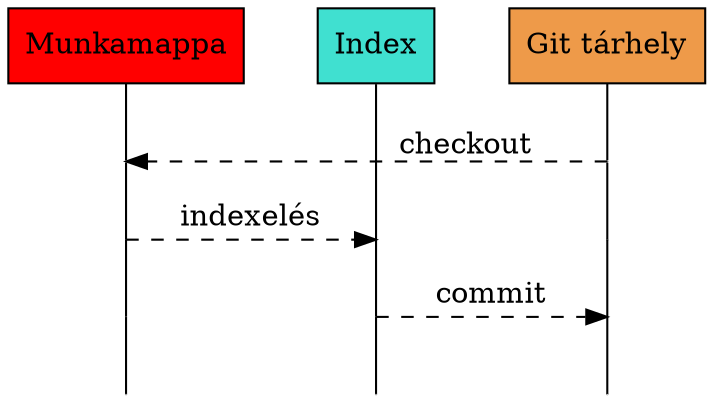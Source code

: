 digraph git {
    graph[dpi=300]
    rankdir="TD"
    splines=false
    directory [label="Munkamappa", shape="rect", style="filled", fillcolor="red"]
    stage [label="Index", shape="rect", style="filled", fillcolor="turquoise"]
    git [label="Git tárhely", shape="rect", style="filled", fillcolor="tan2"]

    dir1 [label="", shape=point, width=0.001, height=0.001]
    dir2 [label="", shape=point, width=0.001, height=0.001]
    dir3 [label="", shape=point, width=0.001, height=0.001]
    dir4 [label="", shape=point, width=0.001, height=0.001]
    stage2 [label="", shape=point, width=0.001, height=0.001]
    stage3 [label="", shape=point, width=0.001, height=0.001]
    stage4 [label="", shape=point, width=0.001, height=0.001]
    git1 [label="", shape=point, width=0.001, height=0.001]
    git2 [label="", shape=point, width=0.001, height=0.001]
    git3 [label="", shape=point, width=0.001, height=0.001]
    git4 [label="", shape=point, width=0.001, height=0.001]

    {rank="same"; directory; stage; git}
    {rank="same"; dir1; git1}
    {rank="same"; dir2; stage2; git2}
    {rank="same"; dir3; stage3; git3}

    directory -> stage [style="invis"]
    stage -> git [style="invis"]

    directory -> dir1 [dir=none]
    dir1 -> dir2 [dir=none]
    dir2 -> dir3 [dir=none]
    dir3 -> dir4 [dir=none]
    stage -> stage2 [dir=none]
    stage2 -> stage3 [dir=none]
    stage3 -> stage4 [dir=none]
    git -> git1 [dir=none]
    git1 -> git2 [dir=none]
    git2 -> git3 [dir=none]
    git3 -> git4 [dir=none]

    git1:w -> dir1:e [constraint=False, taillabel="checkout        ", style="dashed"] 
    dir2 -> stage2 [constraint=False, label="indexelés", style="dashed"]
    stage3 -> git3 [constraint=False, label="commit", style="dashed"]
}
